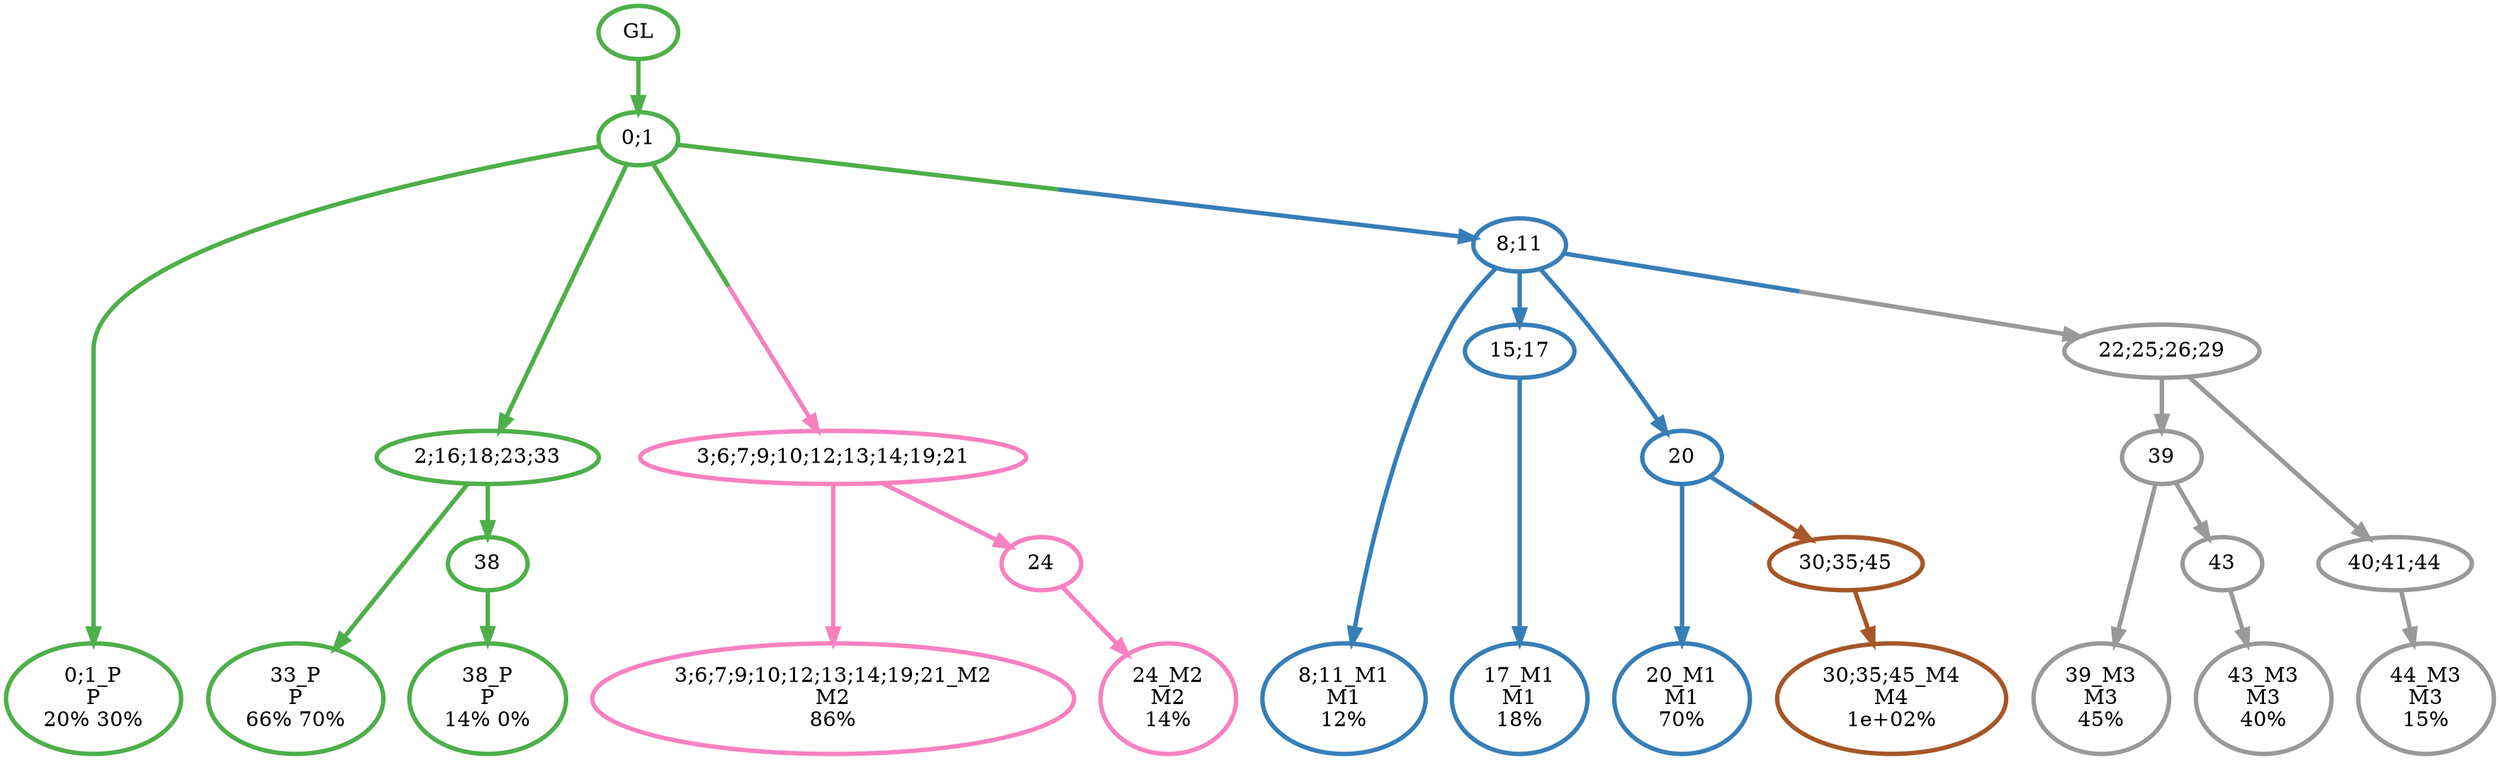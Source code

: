 digraph T {
	{
		rank=same
		23 [penwidth=3,colorscheme=set19,color=3,label="0;1_P\nP\n20% 30%"]
		21 [penwidth=3,colorscheme=set19,color=3,label="33_P\nP\n66% 70%"]
		19 [penwidth=3,colorscheme=set19,color=3,label="38_P\nP\n14% 0%"]
		18 [penwidth=3,colorscheme=set19,color=2,label="8;11_M1\nM1\n12%"]
		16 [penwidth=3,colorscheme=set19,color=2,label="17_M1\nM1\n18%"]
		14 [penwidth=3,colorscheme=set19,color=2,label="20_M1\nM1\n70%"]
		13 [penwidth=3,colorscheme=set19,color=8,label="3;6;7;9;10;12;13;14;19;21_M2\nM2\n86%"]
		11 [penwidth=3,colorscheme=set19,color=8,label="24_M2\nM2\n14%"]
		9 [penwidth=3,colorscheme=set19,color=9,label="39_M3\nM3\n45%"]
		7 [penwidth=3,colorscheme=set19,color=9,label="43_M3\nM3\n40%"]
		5 [penwidth=3,colorscheme=set19,color=9,label="44_M3\nM3\n15%"]
		4 [penwidth=3,colorscheme=set19,color=7,label="30;35;45_M4\nM4\n1e+02%"]
	}
	25 [penwidth=3,colorscheme=set19,color=3,label="GL"]
	24 [penwidth=3,colorscheme=set19,color=3,label="0;1"]
	22 [penwidth=3,colorscheme=set19,color=3,label="2;16;18;23;33"]
	20 [penwidth=3,colorscheme=set19,color=3,label="38"]
	17 [penwidth=3,colorscheme=set19,color=2,label="15;17"]
	15 [penwidth=3,colorscheme=set19,color=2,label="20"]
	12 [penwidth=3,colorscheme=set19,color=8,label="24"]
	10 [penwidth=3,colorscheme=set19,color=9,label="39"]
	8 [penwidth=3,colorscheme=set19,color=9,label="43"]
	6 [penwidth=3,colorscheme=set19,color=9,label="40;41;44"]
	3 [penwidth=3,colorscheme=set19,color=7,label="30;35;45"]
	2 [penwidth=3,colorscheme=set19,color=9,label="22;25;26;29"]
	1 [penwidth=3,colorscheme=set19,color=8,label="3;6;7;9;10;12;13;14;19;21"]
	0 [penwidth=3,colorscheme=set19,color=2,label="8;11"]
	25 -> 24 [penwidth=3,colorscheme=set19,color=3]
	24 -> 23 [penwidth=3,colorscheme=set19,color=3]
	24 -> 22 [penwidth=3,colorscheme=set19,color=3]
	24 -> 1 [penwidth=3,colorscheme=set19,color="3;0.5:8"]
	24 -> 0 [penwidth=3,colorscheme=set19,color="3;0.5:2"]
	22 -> 21 [penwidth=3,colorscheme=set19,color=3]
	22 -> 20 [penwidth=3,colorscheme=set19,color=3]
	20 -> 19 [penwidth=3,colorscheme=set19,color=3]
	17 -> 16 [penwidth=3,colorscheme=set19,color=2]
	15 -> 14 [penwidth=3,colorscheme=set19,color=2]
	15 -> 3 [penwidth=3,colorscheme=set19,color="2;0.5:7"]
	12 -> 11 [penwidth=3,colorscheme=set19,color=8]
	10 -> 9 [penwidth=3,colorscheme=set19,color=9]
	10 -> 8 [penwidth=3,colorscheme=set19,color=9]
	8 -> 7 [penwidth=3,colorscheme=set19,color=9]
	6 -> 5 [penwidth=3,colorscheme=set19,color=9]
	3 -> 4 [penwidth=3,colorscheme=set19,color=7]
	2 -> 10 [penwidth=3,colorscheme=set19,color=9]
	2 -> 6 [penwidth=3,colorscheme=set19,color=9]
	1 -> 13 [penwidth=3,colorscheme=set19,color=8]
	1 -> 12 [penwidth=3,colorscheme=set19,color=8]
	0 -> 18 [penwidth=3,colorscheme=set19,color=2]
	0 -> 17 [penwidth=3,colorscheme=set19,color=2]
	0 -> 15 [penwidth=3,colorscheme=set19,color=2]
	0 -> 2 [penwidth=3,colorscheme=set19,color="2;0.5:9"]
}
